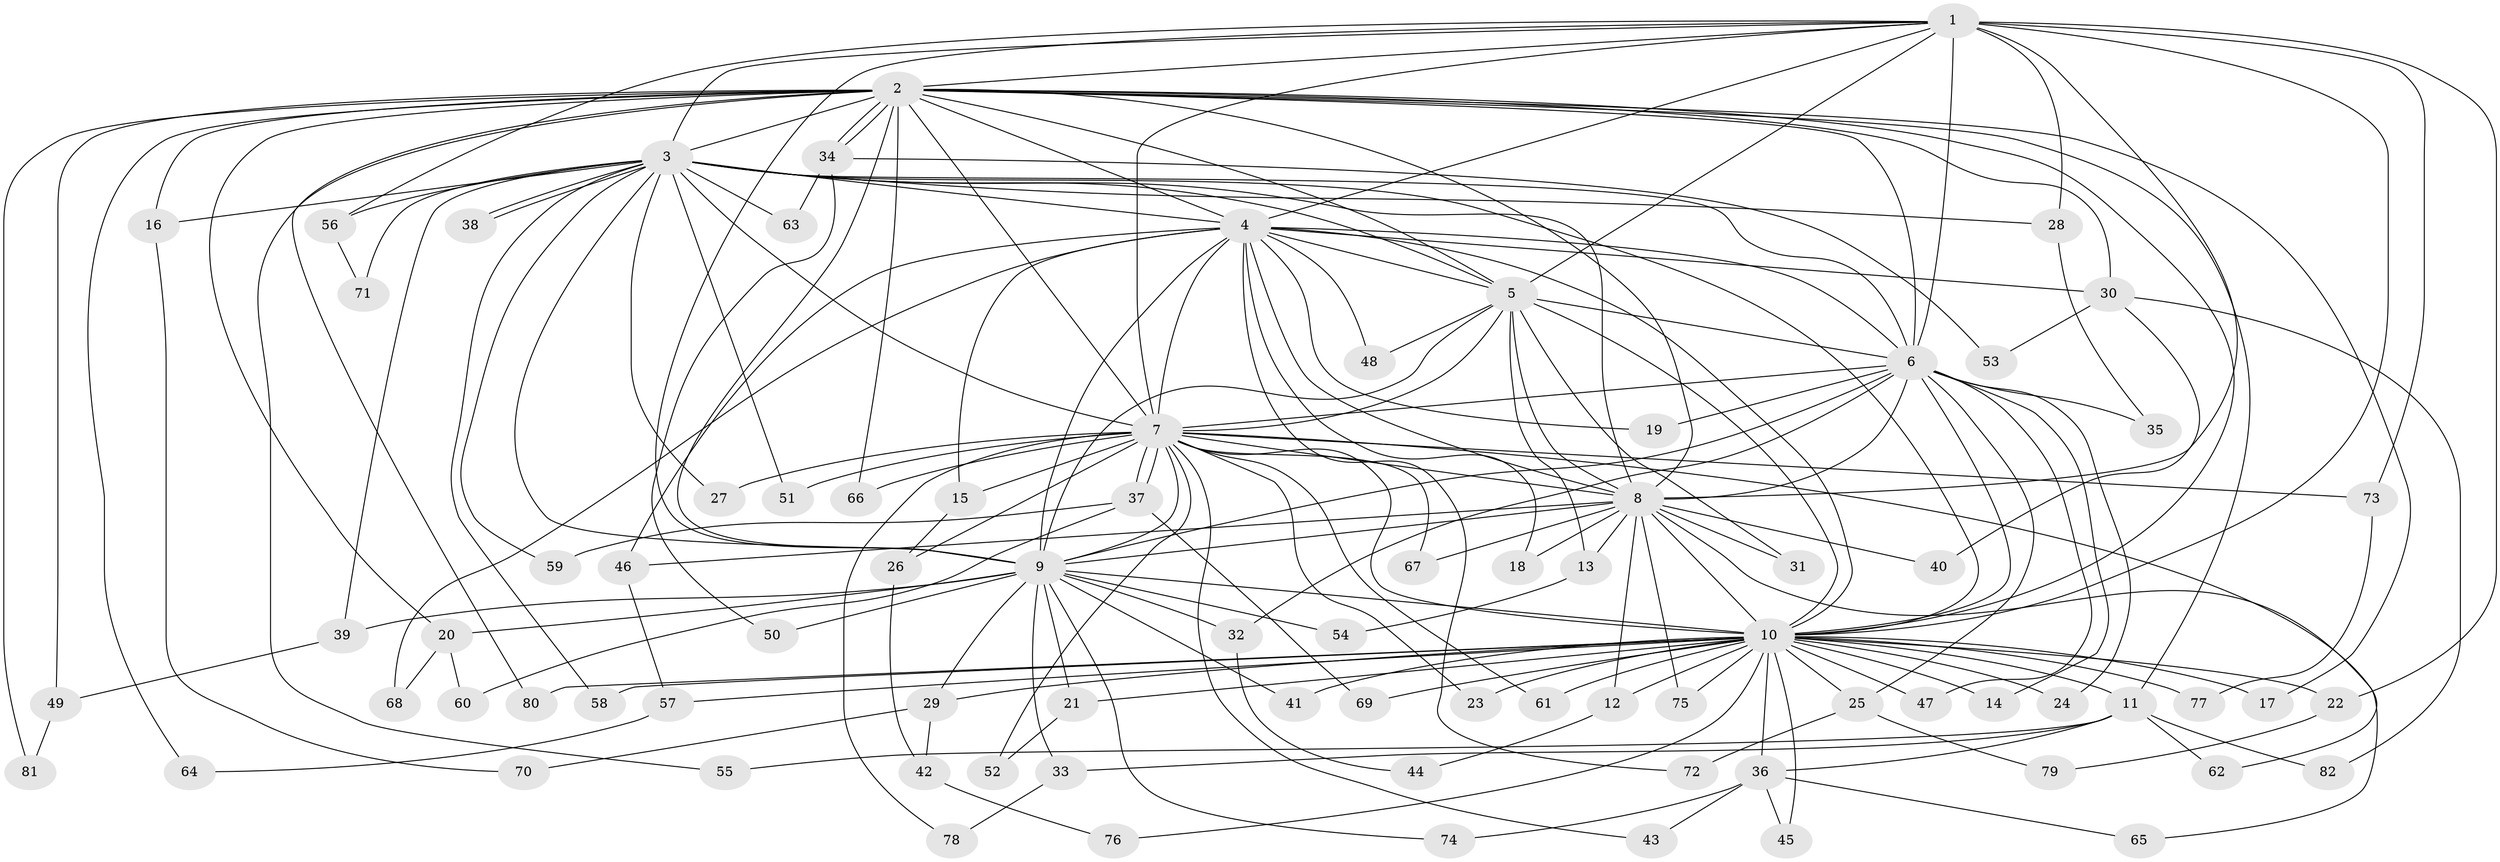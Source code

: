 // Generated by graph-tools (version 1.1) at 2025/11/02/27/25 16:11:08]
// undirected, 82 vertices, 189 edges
graph export_dot {
graph [start="1"]
  node [color=gray90,style=filled];
  1;
  2;
  3;
  4;
  5;
  6;
  7;
  8;
  9;
  10;
  11;
  12;
  13;
  14;
  15;
  16;
  17;
  18;
  19;
  20;
  21;
  22;
  23;
  24;
  25;
  26;
  27;
  28;
  29;
  30;
  31;
  32;
  33;
  34;
  35;
  36;
  37;
  38;
  39;
  40;
  41;
  42;
  43;
  44;
  45;
  46;
  47;
  48;
  49;
  50;
  51;
  52;
  53;
  54;
  55;
  56;
  57;
  58;
  59;
  60;
  61;
  62;
  63;
  64;
  65;
  66;
  67;
  68;
  69;
  70;
  71;
  72;
  73;
  74;
  75;
  76;
  77;
  78;
  79;
  80;
  81;
  82;
  1 -- 2;
  1 -- 3;
  1 -- 4;
  1 -- 5;
  1 -- 6;
  1 -- 7;
  1 -- 8;
  1 -- 9;
  1 -- 10;
  1 -- 22;
  1 -- 28;
  1 -- 56;
  1 -- 73;
  2 -- 3;
  2 -- 4;
  2 -- 5;
  2 -- 6;
  2 -- 7;
  2 -- 8;
  2 -- 9;
  2 -- 10;
  2 -- 11;
  2 -- 16;
  2 -- 17;
  2 -- 20;
  2 -- 30;
  2 -- 34;
  2 -- 34;
  2 -- 49;
  2 -- 55;
  2 -- 64;
  2 -- 66;
  2 -- 80;
  2 -- 81;
  3 -- 4;
  3 -- 5;
  3 -- 6;
  3 -- 7;
  3 -- 8;
  3 -- 9;
  3 -- 10;
  3 -- 16;
  3 -- 27;
  3 -- 28;
  3 -- 38;
  3 -- 38;
  3 -- 39;
  3 -- 51;
  3 -- 56;
  3 -- 58;
  3 -- 59;
  3 -- 63;
  3 -- 71;
  4 -- 5;
  4 -- 6;
  4 -- 7;
  4 -- 8;
  4 -- 9;
  4 -- 10;
  4 -- 15;
  4 -- 18;
  4 -- 19;
  4 -- 30;
  4 -- 46;
  4 -- 48;
  4 -- 68;
  4 -- 72;
  5 -- 6;
  5 -- 7;
  5 -- 8;
  5 -- 9;
  5 -- 10;
  5 -- 13;
  5 -- 31;
  5 -- 48;
  6 -- 7;
  6 -- 8;
  6 -- 9;
  6 -- 10;
  6 -- 14;
  6 -- 19;
  6 -- 24;
  6 -- 25;
  6 -- 32;
  6 -- 35;
  6 -- 47;
  7 -- 8;
  7 -- 9;
  7 -- 10;
  7 -- 15;
  7 -- 23;
  7 -- 26;
  7 -- 27;
  7 -- 37;
  7 -- 37;
  7 -- 43;
  7 -- 51;
  7 -- 52;
  7 -- 61;
  7 -- 62;
  7 -- 66;
  7 -- 67;
  7 -- 73;
  7 -- 78;
  8 -- 9;
  8 -- 10;
  8 -- 12;
  8 -- 13;
  8 -- 18;
  8 -- 31;
  8 -- 40;
  8 -- 46;
  8 -- 65;
  8 -- 67;
  8 -- 75;
  9 -- 10;
  9 -- 20;
  9 -- 21;
  9 -- 29;
  9 -- 32;
  9 -- 33;
  9 -- 39;
  9 -- 41;
  9 -- 50;
  9 -- 54;
  9 -- 74;
  10 -- 11;
  10 -- 12;
  10 -- 14;
  10 -- 17;
  10 -- 21;
  10 -- 22;
  10 -- 23;
  10 -- 24;
  10 -- 25;
  10 -- 29;
  10 -- 36;
  10 -- 41;
  10 -- 45;
  10 -- 47;
  10 -- 57;
  10 -- 58;
  10 -- 61;
  10 -- 69;
  10 -- 75;
  10 -- 76;
  10 -- 77;
  10 -- 80;
  11 -- 33;
  11 -- 36;
  11 -- 55;
  11 -- 62;
  11 -- 82;
  12 -- 44;
  13 -- 54;
  15 -- 26;
  16 -- 70;
  20 -- 60;
  20 -- 68;
  21 -- 52;
  22 -- 79;
  25 -- 72;
  25 -- 79;
  26 -- 42;
  28 -- 35;
  29 -- 42;
  29 -- 70;
  30 -- 40;
  30 -- 53;
  30 -- 82;
  32 -- 44;
  33 -- 78;
  34 -- 50;
  34 -- 53;
  34 -- 63;
  36 -- 43;
  36 -- 45;
  36 -- 65;
  36 -- 74;
  37 -- 59;
  37 -- 60;
  37 -- 69;
  39 -- 49;
  42 -- 76;
  46 -- 57;
  49 -- 81;
  56 -- 71;
  57 -- 64;
  73 -- 77;
}
